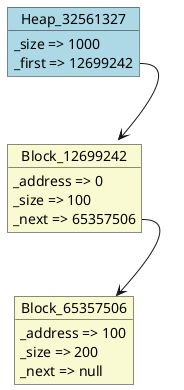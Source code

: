 @startuml object
object Heap_32561327#LightBlue {
  _size => 1000
  _first => 12699242
}
object Block_12699242#LightGoldenRodYellow {
  _address => 0
  _size => 100
  _next => 65357506
}
object Block_65357506#LightGoldenRodYellow {
  _address => 100
  _size => 200
  _next => null
}
Block_12699242::_next --> Block_65357506
Heap_32561327::_first --> Block_12699242
@enduml
